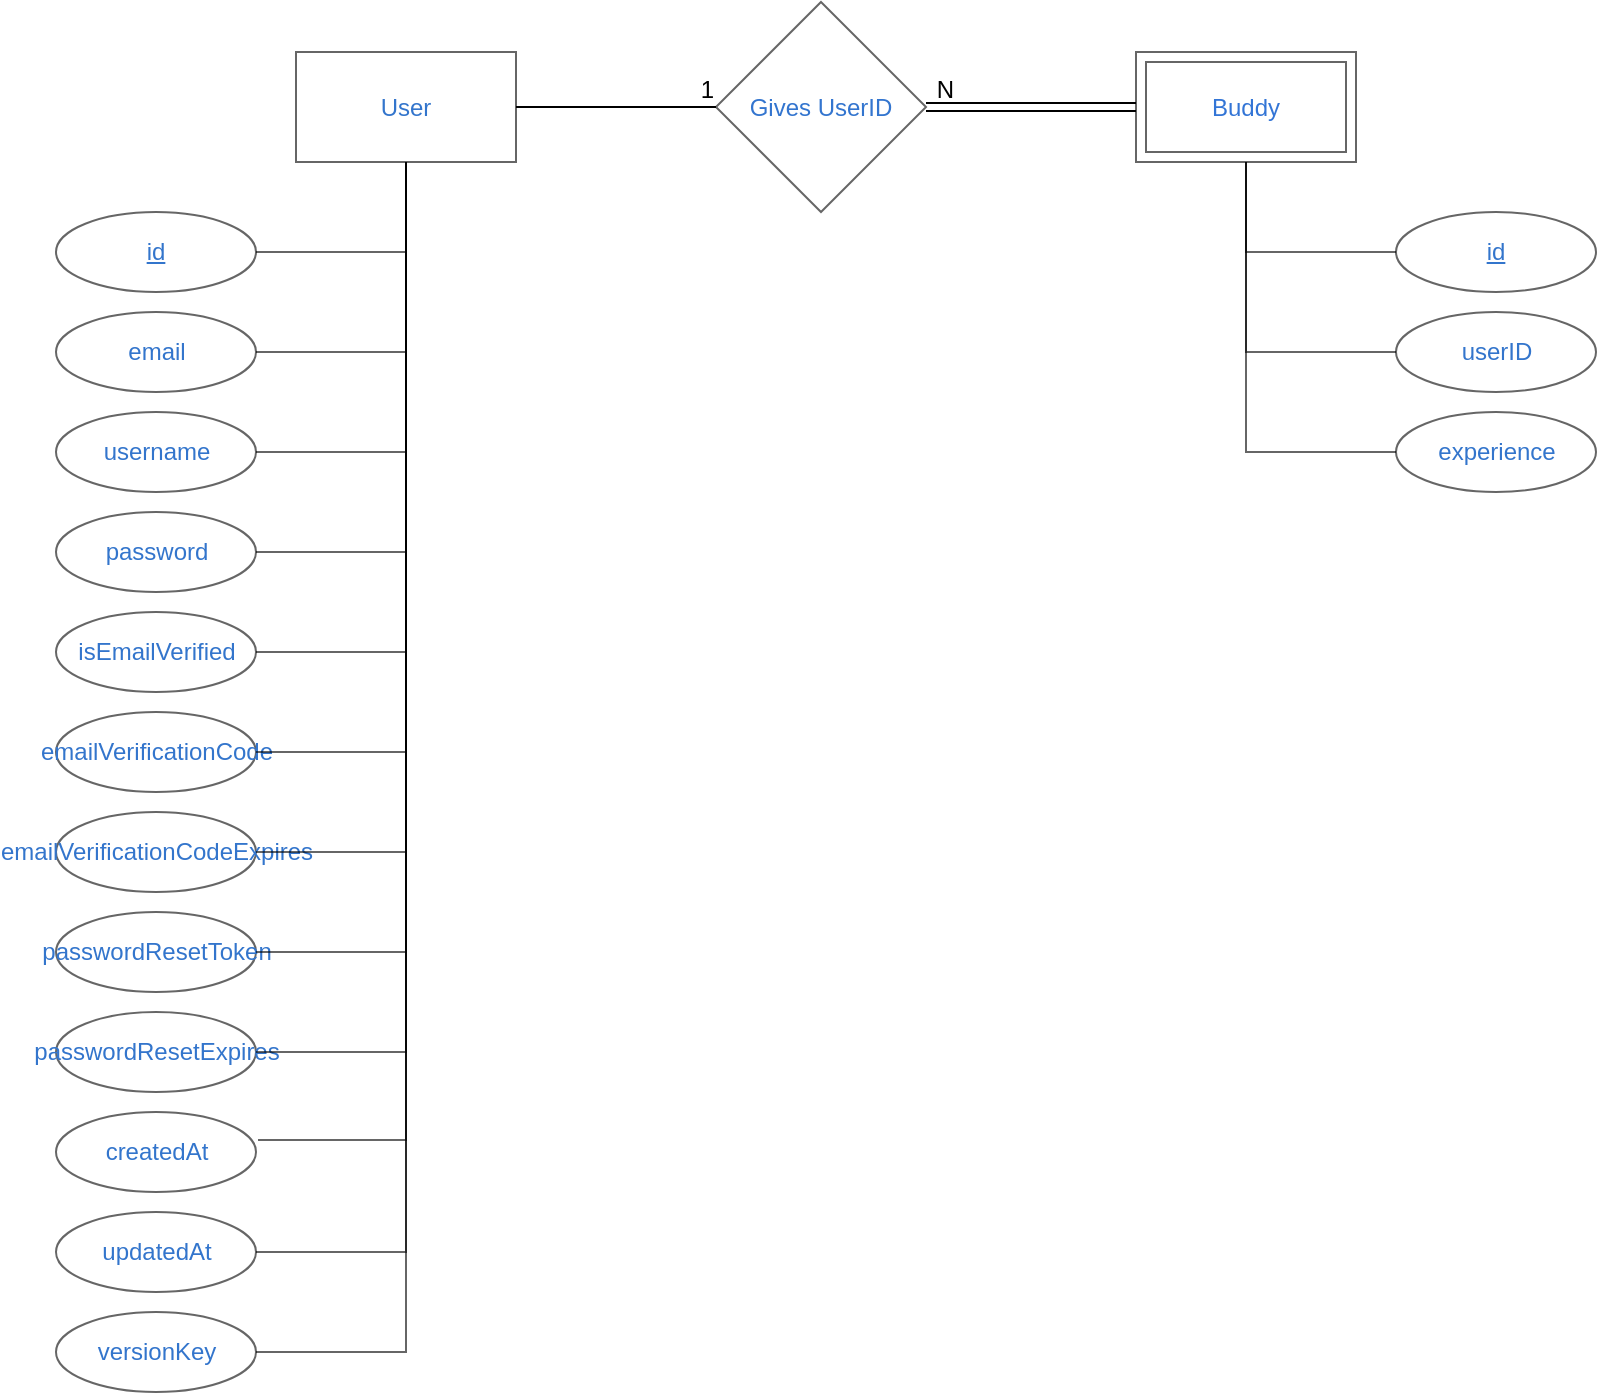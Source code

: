 <mxfile version="27.2.0">
  <diagram name="Page-1" id="y4DW9cnLOG7lKKh-ljwB">
    <mxGraphModel dx="2976" dy="1166" grid="1" gridSize="10" guides="1" tooltips="1" connect="1" arrows="1" fold="1" page="1" pageScale="1" pageWidth="850" pageHeight="1100" math="0" shadow="0">
      <root>
        <mxCell id="0" />
        <mxCell id="1" parent="0" />
        <mxCell id="6bXoH_OcyiLUwzYEBJwI-2" value="User" style="whiteSpace=wrap;html=1;align=center;opacity=60;fontColor=light-dark(#3375cc, #ededed);" vertex="1" parent="1">
          <mxGeometry x="130" y="155" width="110" height="55" as="geometry" />
        </mxCell>
        <mxCell id="6bXoH_OcyiLUwzYEBJwI-22" style="edgeStyle=orthogonalEdgeStyle;rounded=0;orthogonalLoop=1;jettySize=auto;html=1;entryX=0.5;entryY=1;entryDx=0;entryDy=0;endArrow=none;endFill=0;strokeWidth=1;curved=0;opacity=60;" edge="1" parent="1" source="6bXoH_OcyiLUwzYEBJwI-3" target="6bXoH_OcyiLUwzYEBJwI-2">
          <mxGeometry relative="1" as="geometry" />
        </mxCell>
        <mxCell id="6bXoH_OcyiLUwzYEBJwI-3" value="id" style="ellipse;whiteSpace=wrap;html=1;align=center;fontStyle=4;fontColor=light-dark(#3375cc, #ededed);opacity=60;" vertex="1" parent="1">
          <mxGeometry x="10" y="235" width="100" height="40" as="geometry" />
        </mxCell>
        <mxCell id="6bXoH_OcyiLUwzYEBJwI-10" value="emailVerificationCodeExpires" style="ellipse;align=center;verticalAlign=middle;textDirection=ltr;fontSize=12;html=1;labelBorderColor=none;fontColor=light-dark(#3375cc, #ededed);opacity=60;" vertex="1" parent="1">
          <mxGeometry x="10" y="535" width="100" height="40" as="geometry" />
        </mxCell>
        <mxCell id="6bXoH_OcyiLUwzYEBJwI-11" value="emailVerificationCode" style="ellipse;align=center;verticalAlign=middle;textDirection=ltr;fontSize=12;html=1;labelBorderColor=none;fontColor=light-dark(#3375cc, #ededed);opacity=60;" vertex="1" parent="1">
          <mxGeometry x="10" y="485" width="100" height="40" as="geometry" />
        </mxCell>
        <mxCell id="6bXoH_OcyiLUwzYEBJwI-12" value="isEmailVerified" style="ellipse;align=center;verticalAlign=middle;textDirection=ltr;fontSize=12;html=1;labelBorderColor=none;fontColor=light-dark(#3375cc, #ededed);opacity=60;" vertex="1" parent="1">
          <mxGeometry x="10" y="435" width="100" height="40" as="geometry" />
        </mxCell>
        <mxCell id="6bXoH_OcyiLUwzYEBJwI-13" value="password" style="ellipse;align=center;verticalAlign=middle;textDirection=ltr;fontSize=12;html=1;labelBorderColor=none;fontColor=light-dark(#3375cc, #ededed);opacity=60;" vertex="1" parent="1">
          <mxGeometry x="10" y="385" width="100" height="40" as="geometry" />
        </mxCell>
        <mxCell id="6bXoH_OcyiLUwzYEBJwI-14" value="username" style="ellipse;align=center;verticalAlign=middle;textDirection=ltr;fontSize=12;html=1;labelBorderColor=none;fontColor=light-dark(#3375cc, #ededed);opacity=60;" vertex="1" parent="1">
          <mxGeometry x="10" y="335" width="100" height="40" as="geometry" />
        </mxCell>
        <mxCell id="6bXoH_OcyiLUwzYEBJwI-15" value="email" style="ellipse;align=center;verticalAlign=middle;textDirection=ltr;fontSize=12;html=1;labelBorderColor=none;fontColor=light-dark(#3375cc, #ededed);opacity=60;" vertex="1" parent="1">
          <mxGeometry x="10" y="285" width="100" height="40" as="geometry" />
        </mxCell>
        <mxCell id="6bXoH_OcyiLUwzYEBJwI-16" value="passwordResetToken" style="ellipse;align=center;verticalAlign=middle;textDirection=ltr;fontSize=12;html=1;labelBorderColor=none;fontColor=light-dark(#3375cc, #ededed);opacity=60;" vertex="1" parent="1">
          <mxGeometry x="10" y="585" width="100" height="40" as="geometry" />
        </mxCell>
        <mxCell id="6bXoH_OcyiLUwzYEBJwI-17" value="passwordResetExpires" style="ellipse;align=center;verticalAlign=middle;textDirection=ltr;fontSize=12;html=1;labelBorderColor=none;fontColor=light-dark(#3375cc, #ededed);opacity=60;" vertex="1" parent="1">
          <mxGeometry x="10" y="635" width="100" height="40" as="geometry" />
        </mxCell>
        <mxCell id="6bXoH_OcyiLUwzYEBJwI-18" value="versionKey" style="ellipse;align=center;verticalAlign=middle;textDirection=ltr;fontSize=12;html=1;labelBorderColor=none;fontColor=light-dark(#3375cc, #ededed);opacity=60;" vertex="1" parent="1">
          <mxGeometry x="10" y="785" width="100" height="40" as="geometry" />
        </mxCell>
        <mxCell id="6bXoH_OcyiLUwzYEBJwI-19" value="createdAt" style="ellipse;align=center;verticalAlign=middle;textDirection=ltr;fontSize=12;html=1;labelBorderColor=none;fontColor=light-dark(#3375cc, #ededed);opacity=60;" vertex="1" parent="1">
          <mxGeometry x="10" y="685" width="100" height="40" as="geometry" />
        </mxCell>
        <mxCell id="6bXoH_OcyiLUwzYEBJwI-20" value="updatedAt" style="ellipse;align=center;verticalAlign=middle;textDirection=ltr;fontSize=12;html=1;labelBorderColor=none;fontColor=light-dark(#3375cc, #ededed);opacity=60;" vertex="1" parent="1">
          <mxGeometry x="10" y="735" width="100" height="40" as="geometry" />
        </mxCell>
        <mxCell id="6bXoH_OcyiLUwzYEBJwI-21" value="Gives UserID" style="shape=rhombus;perimeter=rhombusPerimeter;whiteSpace=wrap;html=1;align=center;fontColor=light-dark(#3375cf, #ededed);opacity=60;" vertex="1" parent="1">
          <mxGeometry x="340" y="130" width="105" height="105" as="geometry" />
        </mxCell>
        <mxCell id="6bXoH_OcyiLUwzYEBJwI-23" style="edgeStyle=orthogonalEdgeStyle;rounded=0;orthogonalLoop=1;jettySize=auto;html=1;endArrow=none;endFill=0;entryX=1;entryY=0.5;entryDx=0;entryDy=0;exitX=0.5;exitY=1;exitDx=0;exitDy=0;strokeWidth=1;curved=0;opacity=60;" edge="1" parent="1" source="6bXoH_OcyiLUwzYEBJwI-2" target="6bXoH_OcyiLUwzYEBJwI-15">
          <mxGeometry relative="1" as="geometry">
            <mxPoint x="210" y="305" as="sourcePoint" />
            <mxPoint x="210" y="305" as="targetPoint" />
          </mxGeometry>
        </mxCell>
        <mxCell id="6bXoH_OcyiLUwzYEBJwI-24" style="edgeStyle=orthogonalEdgeStyle;rounded=0;orthogonalLoop=1;jettySize=auto;html=1;endArrow=none;endFill=0;entryX=1;entryY=0.5;entryDx=0;entryDy=0;exitX=0.5;exitY=1;exitDx=0;exitDy=0;strokeWidth=1;curved=0;opacity=60;" edge="1" parent="1" source="6bXoH_OcyiLUwzYEBJwI-2" target="6bXoH_OcyiLUwzYEBJwI-14">
          <mxGeometry relative="1" as="geometry">
            <mxPoint x="365" y="325" as="sourcePoint" />
            <mxPoint x="290" y="425" as="targetPoint" />
          </mxGeometry>
        </mxCell>
        <mxCell id="6bXoH_OcyiLUwzYEBJwI-25" style="edgeStyle=orthogonalEdgeStyle;rounded=0;orthogonalLoop=1;jettySize=auto;html=1;endArrow=none;endFill=0;entryX=1;entryY=0.5;entryDx=0;entryDy=0;exitX=0.5;exitY=1;exitDx=0;exitDy=0;strokeWidth=1;curved=0;opacity=60;" edge="1" parent="1" source="6bXoH_OcyiLUwzYEBJwI-2" target="6bXoH_OcyiLUwzYEBJwI-13">
          <mxGeometry relative="1" as="geometry">
            <mxPoint x="305" y="385" as="sourcePoint" />
            <mxPoint x="230" y="485" as="targetPoint" />
          </mxGeometry>
        </mxCell>
        <mxCell id="6bXoH_OcyiLUwzYEBJwI-27" style="edgeStyle=orthogonalEdgeStyle;rounded=0;orthogonalLoop=1;jettySize=auto;html=1;endArrow=none;endFill=0;entryX=1;entryY=0.5;entryDx=0;entryDy=0;exitX=0.5;exitY=1;exitDx=0;exitDy=0;strokeWidth=1;curved=0;opacity=60;" edge="1" parent="1" source="6bXoH_OcyiLUwzYEBJwI-2" target="6bXoH_OcyiLUwzYEBJwI-12">
          <mxGeometry relative="1" as="geometry">
            <mxPoint x="395" y="445" as="sourcePoint" />
            <mxPoint x="320" y="545" as="targetPoint" />
          </mxGeometry>
        </mxCell>
        <mxCell id="6bXoH_OcyiLUwzYEBJwI-28" style="edgeStyle=orthogonalEdgeStyle;rounded=0;orthogonalLoop=1;jettySize=auto;html=1;endArrow=none;endFill=0;entryX=1;entryY=0.5;entryDx=0;entryDy=0;exitX=0.5;exitY=1;exitDx=0;exitDy=0;strokeWidth=1;curved=0;opacity=60;" edge="1" parent="1" source="6bXoH_OcyiLUwzYEBJwI-2" target="6bXoH_OcyiLUwzYEBJwI-10">
          <mxGeometry relative="1" as="geometry">
            <mxPoint x="485" y="505" as="sourcePoint" />
            <mxPoint x="410" y="605" as="targetPoint" />
          </mxGeometry>
        </mxCell>
        <mxCell id="6bXoH_OcyiLUwzYEBJwI-29" style="edgeStyle=orthogonalEdgeStyle;rounded=0;orthogonalLoop=1;jettySize=auto;html=1;endArrow=none;endFill=0;entryX=1;entryY=0.5;entryDx=0;entryDy=0;exitX=0.5;exitY=1;exitDx=0;exitDy=0;strokeWidth=1;curved=0;opacity=60;" edge="1" parent="1" source="6bXoH_OcyiLUwzYEBJwI-2" target="6bXoH_OcyiLUwzYEBJwI-16">
          <mxGeometry relative="1" as="geometry">
            <mxPoint x="535" y="545" as="sourcePoint" />
            <mxPoint x="460" y="645" as="targetPoint" />
          </mxGeometry>
        </mxCell>
        <mxCell id="6bXoH_OcyiLUwzYEBJwI-30" style="edgeStyle=orthogonalEdgeStyle;rounded=0;orthogonalLoop=1;jettySize=auto;html=1;endArrow=none;endFill=0;entryX=1.01;entryY=0.35;entryDx=0;entryDy=0;exitX=0.5;exitY=1;exitDx=0;exitDy=0;entryPerimeter=0;strokeWidth=1;curved=0;opacity=60;" edge="1" parent="1" source="6bXoH_OcyiLUwzYEBJwI-2" target="6bXoH_OcyiLUwzYEBJwI-19">
          <mxGeometry relative="1" as="geometry">
            <mxPoint x="575" y="555" as="sourcePoint" />
            <mxPoint x="500" y="655" as="targetPoint" />
          </mxGeometry>
        </mxCell>
        <mxCell id="6bXoH_OcyiLUwzYEBJwI-31" style="edgeStyle=orthogonalEdgeStyle;rounded=0;orthogonalLoop=1;jettySize=auto;html=1;endArrow=none;endFill=0;entryX=1;entryY=0.5;entryDx=0;entryDy=0;exitX=0.5;exitY=1;exitDx=0;exitDy=0;strokeWidth=1;curved=0;opacity=60;" edge="1" parent="1" source="6bXoH_OcyiLUwzYEBJwI-2" target="6bXoH_OcyiLUwzYEBJwI-17">
          <mxGeometry relative="1" as="geometry">
            <mxPoint x="575" y="565" as="sourcePoint" />
            <mxPoint x="500" y="665" as="targetPoint" />
          </mxGeometry>
        </mxCell>
        <mxCell id="6bXoH_OcyiLUwzYEBJwI-32" style="edgeStyle=orthogonalEdgeStyle;rounded=0;orthogonalLoop=1;jettySize=auto;html=1;endArrow=none;endFill=0;entryX=1;entryY=0.5;entryDx=0;entryDy=0;exitX=0.5;exitY=1;exitDx=0;exitDy=0;strokeWidth=1;curved=0;opacity=60;" edge="1" parent="1" source="6bXoH_OcyiLUwzYEBJwI-2" target="6bXoH_OcyiLUwzYEBJwI-11">
          <mxGeometry relative="1" as="geometry">
            <mxPoint x="405" y="515" as="sourcePoint" />
            <mxPoint x="330" y="615" as="targetPoint" />
          </mxGeometry>
        </mxCell>
        <mxCell id="6bXoH_OcyiLUwzYEBJwI-33" style="edgeStyle=orthogonalEdgeStyle;rounded=0;orthogonalLoop=1;jettySize=auto;html=1;endArrow=none;endFill=0;entryX=1;entryY=0.5;entryDx=0;entryDy=0;exitX=0.5;exitY=1;exitDx=0;exitDy=0;strokeWidth=1;curved=0;opacity=60;" edge="1" parent="1" source="6bXoH_OcyiLUwzYEBJwI-2" target="6bXoH_OcyiLUwzYEBJwI-20">
          <mxGeometry relative="1" as="geometry">
            <mxPoint x="525" y="555" as="sourcePoint" />
            <mxPoint x="450" y="655" as="targetPoint" />
          </mxGeometry>
        </mxCell>
        <mxCell id="6bXoH_OcyiLUwzYEBJwI-34" style="edgeStyle=orthogonalEdgeStyle;rounded=0;orthogonalLoop=1;jettySize=auto;html=1;endArrow=none;endFill=0;entryX=1;entryY=0.5;entryDx=0;entryDy=0;exitX=0.5;exitY=1;exitDx=0;exitDy=0;strokeWidth=1;curved=0;opacity=60;" edge="1" parent="1" source="6bXoH_OcyiLUwzYEBJwI-2" target="6bXoH_OcyiLUwzYEBJwI-18">
          <mxGeometry relative="1" as="geometry">
            <mxPoint x="485" y="645" as="sourcePoint" />
            <mxPoint x="410" y="745" as="targetPoint" />
          </mxGeometry>
        </mxCell>
        <mxCell id="6bXoH_OcyiLUwzYEBJwI-36" value="Buddy" style="shape=ext;margin=3;double=1;whiteSpace=wrap;html=1;align=center;opacity=60;fontColor=light-dark(#3375d6, #ededed);" vertex="1" parent="1">
          <mxGeometry x="550" y="155" width="110" height="55" as="geometry" />
        </mxCell>
        <mxCell id="6bXoH_OcyiLUwzYEBJwI-38" value="" style="endArrow=none;html=1;rounded=0;exitX=1;exitY=0.5;exitDx=0;exitDy=0;entryX=0;entryY=0.5;entryDx=0;entryDy=0;" edge="1" parent="1" source="6bXoH_OcyiLUwzYEBJwI-2" target="6bXoH_OcyiLUwzYEBJwI-21">
          <mxGeometry relative="1" as="geometry">
            <mxPoint x="350" y="330" as="sourcePoint" />
            <mxPoint x="510" y="330" as="targetPoint" />
          </mxGeometry>
        </mxCell>
        <mxCell id="6bXoH_OcyiLUwzYEBJwI-39" value="1" style="resizable=0;html=1;whiteSpace=wrap;align=right;verticalAlign=bottom;" connectable="0" vertex="1" parent="6bXoH_OcyiLUwzYEBJwI-38">
          <mxGeometry x="1" relative="1" as="geometry" />
        </mxCell>
        <mxCell id="6bXoH_OcyiLUwzYEBJwI-40" value="" style="shape=link;html=1;rounded=0;exitX=0;exitY=0.5;exitDx=0;exitDy=0;entryX=1;entryY=0.5;entryDx=0;entryDy=0;" edge="1" parent="1" source="6bXoH_OcyiLUwzYEBJwI-36" target="6bXoH_OcyiLUwzYEBJwI-21">
          <mxGeometry relative="1" as="geometry">
            <mxPoint x="350" y="330" as="sourcePoint" />
            <mxPoint x="450" y="180" as="targetPoint" />
          </mxGeometry>
        </mxCell>
        <mxCell id="6bXoH_OcyiLUwzYEBJwI-41" value="N" style="resizable=0;html=1;whiteSpace=wrap;align=right;verticalAlign=bottom;" connectable="0" vertex="1" parent="6bXoH_OcyiLUwzYEBJwI-40">
          <mxGeometry x="1" relative="1" as="geometry">
            <mxPoint x="15" as="offset" />
          </mxGeometry>
        </mxCell>
        <mxCell id="6bXoH_OcyiLUwzYEBJwI-46" style="edgeStyle=orthogonalEdgeStyle;rounded=0;orthogonalLoop=1;jettySize=auto;html=1;entryX=0.5;entryY=1;entryDx=0;entryDy=0;endArrow=none;endFill=0;opacity=60;" edge="1" parent="1" source="6bXoH_OcyiLUwzYEBJwI-42" target="6bXoH_OcyiLUwzYEBJwI-36">
          <mxGeometry relative="1" as="geometry" />
        </mxCell>
        <mxCell id="6bXoH_OcyiLUwzYEBJwI-42" value="id" style="ellipse;whiteSpace=wrap;html=1;align=center;fontStyle=4;fontColor=light-dark(#3375cc, #ededed);opacity=60;" vertex="1" parent="1">
          <mxGeometry x="680" y="235" width="100" height="40" as="geometry" />
        </mxCell>
        <mxCell id="6bXoH_OcyiLUwzYEBJwI-47" style="edgeStyle=orthogonalEdgeStyle;rounded=0;orthogonalLoop=1;jettySize=auto;html=1;exitX=0;exitY=0.5;exitDx=0;exitDy=0;entryX=0.5;entryY=1;entryDx=0;entryDy=0;endArrow=none;endFill=0;opacity=60;" edge="1" parent="1" source="6bXoH_OcyiLUwzYEBJwI-44" target="6bXoH_OcyiLUwzYEBJwI-36">
          <mxGeometry relative="1" as="geometry">
            <mxPoint x="530" y="305" as="targetPoint" />
          </mxGeometry>
        </mxCell>
        <mxCell id="6bXoH_OcyiLUwzYEBJwI-44" value="userID" style="ellipse;align=center;verticalAlign=middle;textDirection=ltr;fontSize=12;html=1;labelBorderColor=none;fontColor=light-dark(#3375cc, #ededed);opacity=60;" vertex="1" parent="1">
          <mxGeometry x="680" y="285" width="100" height="40" as="geometry" />
        </mxCell>
        <mxCell id="6bXoH_OcyiLUwzYEBJwI-50" style="edgeStyle=orthogonalEdgeStyle;rounded=0;orthogonalLoop=1;jettySize=auto;html=1;entryX=0.5;entryY=1;entryDx=0;entryDy=0;endArrow=none;endFill=0;opacity=60;" edge="1" parent="1" source="6bXoH_OcyiLUwzYEBJwI-45" target="6bXoH_OcyiLUwzYEBJwI-36">
          <mxGeometry relative="1" as="geometry" />
        </mxCell>
        <mxCell id="6bXoH_OcyiLUwzYEBJwI-45" value="experience" style="ellipse;align=center;verticalAlign=middle;textDirection=ltr;fontSize=12;html=1;labelBorderColor=none;fontColor=light-dark(#3375cc, #ededed);opacity=60;" vertex="1" parent="1">
          <mxGeometry x="680" y="335" width="100" height="40" as="geometry" />
        </mxCell>
      </root>
    </mxGraphModel>
  </diagram>
</mxfile>
